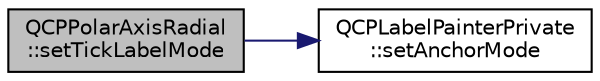 digraph "QCPPolarAxisRadial::setTickLabelMode"
{
 // LATEX_PDF_SIZE
  edge [fontname="Helvetica",fontsize="10",labelfontname="Helvetica",labelfontsize="10"];
  node [fontname="Helvetica",fontsize="10",shape=record];
  rankdir="LR";
  Node1 [label="QCPPolarAxisRadial\l::setTickLabelMode",height=0.2,width=0.4,color="black", fillcolor="grey75", style="filled", fontcolor="black",tooltip=" "];
  Node1 -> Node2 [color="midnightblue",fontsize="10",style="solid",fontname="Helvetica"];
  Node2 [label="QCPLabelPainterPrivate\l::setAnchorMode",height=0.2,width=0.4,color="black", fillcolor="white", style="filled",URL="$classQCPLabelPainterPrivate.html#a78ee2b8324ad90841e09f3cae582170d",tooltip=" "];
}
